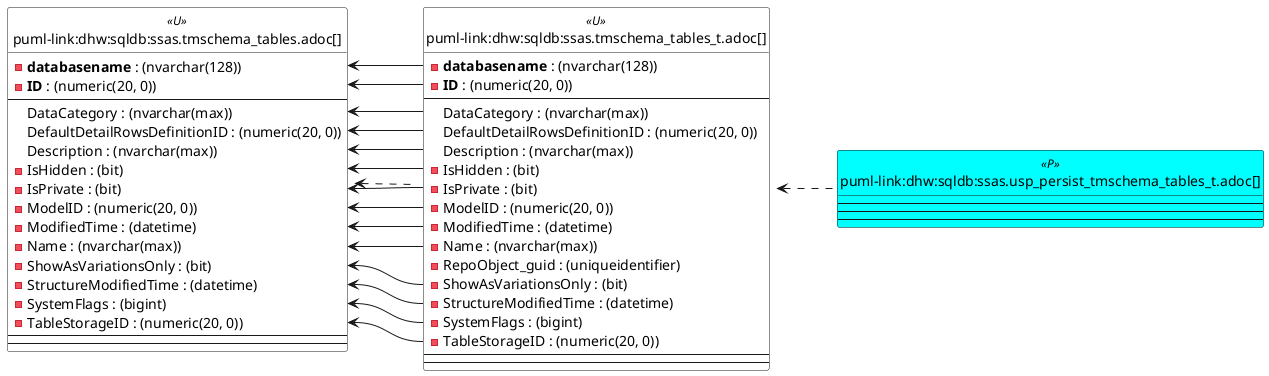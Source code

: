 @startuml
left to right direction
'top to bottom direction
hide circle
'avoide "." issues:
set namespaceSeparator none


skinparam class {
  BackgroundColor White
  BackgroundColor<<FN>> Yellow
  BackgroundColor<<FS>> Yellow
  BackgroundColor<<FT>> LightGray
  BackgroundColor<<IF>> Yellow
  BackgroundColor<<IS>> Yellow
  BackgroundColor<<P>> Aqua
  BackgroundColor<<PC>> Aqua
  BackgroundColor<<SN>> Yellow
  BackgroundColor<<SO>> SlateBlue
  BackgroundColor<<TF>> LightGray
  BackgroundColor<<TR>> Tomato
  BackgroundColor<<U>> White
  BackgroundColor<<V>> WhiteSmoke
  BackgroundColor<<X>> Aqua
  BackgroundColor<<external>> AliceBlue
}


entity "puml-link:dhw:sqldb:ssas.tmschema_tables.adoc[]" as ssas.TMSCHEMA_TABLES << U >> {
  - **databasename** : (nvarchar(128))
  - **ID** : (numeric(20, 0))
  --
  DataCategory : (nvarchar(max))
  DefaultDetailRowsDefinitionID : (numeric(20, 0))
  Description : (nvarchar(max))
  - IsHidden : (bit)
  - IsPrivate : (bit)
  - ModelID : (numeric(20, 0))
  - ModifiedTime : (datetime)
  - Name : (nvarchar(max))
  - ShowAsVariationsOnly : (bit)
  - StructureModifiedTime : (datetime)
  - SystemFlags : (bigint)
  - TableStorageID : (numeric(20, 0))
  --
  --
}

entity "puml-link:dhw:sqldb:ssas.tmschema_tables_t.adoc[]" as ssas.TMSCHEMA_TABLES_T << U >> {
  - **databasename** : (nvarchar(128))
  - **ID** : (numeric(20, 0))
  --
  DataCategory : (nvarchar(max))
  DefaultDetailRowsDefinitionID : (numeric(20, 0))
  Description : (nvarchar(max))
  - IsHidden : (bit)
  - IsPrivate : (bit)
  - ModelID : (numeric(20, 0))
  - ModifiedTime : (datetime)
  - Name : (nvarchar(max))
  - RepoObject_guid : (uniqueidentifier)
  - ShowAsVariationsOnly : (bit)
  - StructureModifiedTime : (datetime)
  - SystemFlags : (bigint)
  - TableStorageID : (numeric(20, 0))
  --
  --
}

entity "puml-link:dhw:sqldb:ssas.usp_persist_tmschema_tables_t.adoc[]" as ssas.usp_PERSIST_TMSCHEMA_TABLES_T << P >> {
  --
  --
  --
}

ssas.TMSCHEMA_TABLES <.. ssas.TMSCHEMA_TABLES_T
ssas.TMSCHEMA_TABLES_T <.. ssas.usp_PERSIST_TMSCHEMA_TABLES_T
"ssas.TMSCHEMA_TABLES::databasename" <-- "ssas.TMSCHEMA_TABLES_T::databasename"
"ssas.TMSCHEMA_TABLES::DataCategory" <-- "ssas.TMSCHEMA_TABLES_T::DataCategory"
"ssas.TMSCHEMA_TABLES::DefaultDetailRowsDefinitionID" <-- "ssas.TMSCHEMA_TABLES_T::DefaultDetailRowsDefinitionID"
"ssas.TMSCHEMA_TABLES::Description" <-- "ssas.TMSCHEMA_TABLES_T::Description"
"ssas.TMSCHEMA_TABLES::ID" <-- "ssas.TMSCHEMA_TABLES_T::ID"
"ssas.TMSCHEMA_TABLES::IsHidden" <-- "ssas.TMSCHEMA_TABLES_T::IsHidden"
"ssas.TMSCHEMA_TABLES::IsPrivate" <-- "ssas.TMSCHEMA_TABLES_T::IsPrivate"
"ssas.TMSCHEMA_TABLES::ModelID" <-- "ssas.TMSCHEMA_TABLES_T::ModelID"
"ssas.TMSCHEMA_TABLES::ModifiedTime" <-- "ssas.TMSCHEMA_TABLES_T::ModifiedTime"
"ssas.TMSCHEMA_TABLES::Name" <-- "ssas.TMSCHEMA_TABLES_T::Name"
"ssas.TMSCHEMA_TABLES::ShowAsVariationsOnly" <-- "ssas.TMSCHEMA_TABLES_T::ShowAsVariationsOnly"
"ssas.TMSCHEMA_TABLES::StructureModifiedTime" <-- "ssas.TMSCHEMA_TABLES_T::StructureModifiedTime"
"ssas.TMSCHEMA_TABLES::SystemFlags" <-- "ssas.TMSCHEMA_TABLES_T::SystemFlags"
"ssas.TMSCHEMA_TABLES::TableStorageID" <-- "ssas.TMSCHEMA_TABLES_T::TableStorageID"
@enduml

